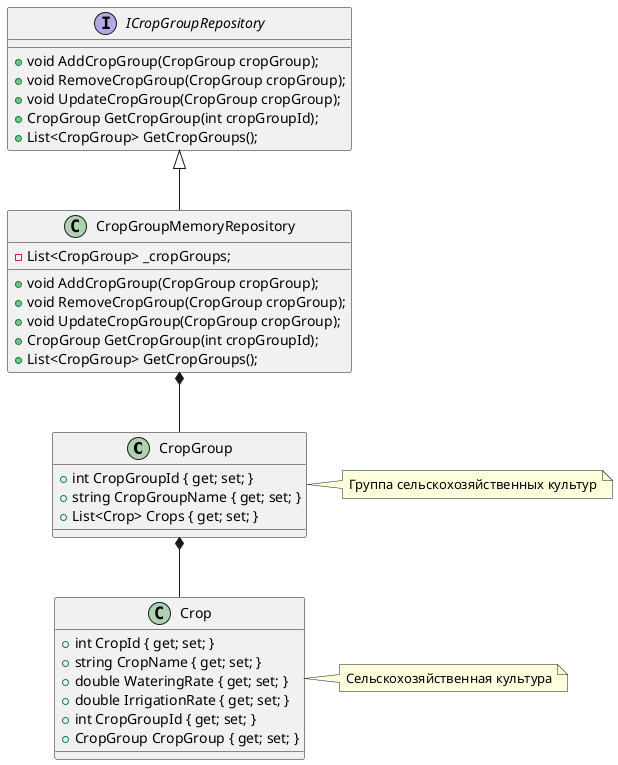 ﻿@startuml
'' crops
class CropGroup
{	
	+ int CropGroupId { get; set; }        
	+ string CropGroupName { get; set; }        
	+ List<Crop> Crops { get; set; }
}
note right: Группа сельскохозяйственных культур

class Crop
{
	+ int CropId { get; set; }
	+ string CropName { get; set; }
	+ double WateringRate { get; set; }
	+ double IrrigationRate { get; set; }
	+ int CropGroupId { get; set; }
	+ CropGroup CropGroup { get; set; }
}
note right: Сельскохозяйственная культура

CropGroup *-- Crop

interface ICropGroupRepository
{
	+ void AddCropGroup(CropGroup cropGroup);
    + void RemoveCropGroup(CropGroup cropGroup);
    + void UpdateCropGroup(CropGroup cropGroup);
    + CropGroup GetCropGroup(int cropGroupId);
    + List<CropGroup> GetCropGroups();
}

class CropGroupMemoryRepository
{
	- List<CropGroup> _cropGroups;
	+ void AddCropGroup(CropGroup cropGroup);
    + void RemoveCropGroup(CropGroup cropGroup);
    + void UpdateCropGroup(CropGroup cropGroup);
    + CropGroup GetCropGroup(int cropGroupId);
    + List<CropGroup> GetCropGroups();
}

ICropGroupRepository <|-- CropGroupMemoryRepository
CropGroupMemoryRepository *-- CropGroup

@enduml